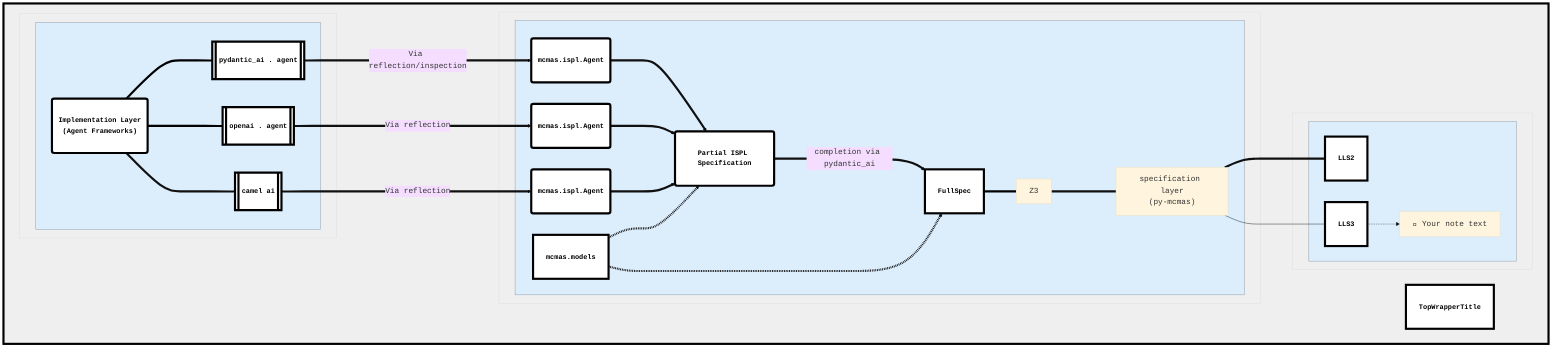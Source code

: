 %%{init: {
    'theme': 'base',
    'themeVariables': {
      'fill':'#efefef',
      'background':'#efefef',
       'fontSize': '18px',  
       'fontFamily': 'JetBrains Mono, monospace',
    'cLabelFontSize': '16px'
    }
}}%%flowchart TD
    %% ░░░░░░░░░░░░░░░░░░░░░░░░░░░░░░░░░
    %% ░░░░░░░░░░░░░░░░░░░░░░░░░░░░░░░░░
    subgraph TopWrapper [" "]
      TopWrapperTitle
      %% HLTitle["Agent Object"]---MCMAS
      %% invisible3["⠀⠀⠀⠀⠀⠀⠀⠀⠀⠀⠀⠀⠀⠀"]
      subgraph HLWrapper [" "]
        subgraph HLSubgraph [" "]
          SpecFrag1("mcmas.ispl.Agent")--->Spec
          SpecFrag2("mcmas.ispl.Agent")--->Spec
          SpecFrag3("mcmas.ispl.Agent")--->Spec
          HLW1-..->Spec
          Spec("Partial ISPL Specification")--->|"completion via pydantic_ai"| FullSpec
          HLW1 -.->  FullSpec
          %% invisible3----MCMAS
          FullSpec---Z3----ZONK["specification layer<br/>(py-mcmas)"]
        end
      end
      
    %% ░░░░░░░░░░░░░░░░░░░░░░░░░░░░░░░░░
    subgraph MWrapper [" "]
      %% LLSubgraph----Middle
      %% subgraph LLSubgraphTitle [" "]
      %%   %% aaa----------bbbb
      %%   %% class aaa,bbb invisible
      %% end
      Frameworks("Implementation Layer<br/>(Agent Frameworks)")
      subgraph MSubgraph [" "]
        Frameworks----pydanticAI[["pydantic_ai . agent"]]--->|"Via reflection/inspection"| SpecFrag1
        Frameworks---- openAI[["openai . agent"]]--->|"Via reflection"| SpecFrag2
        Frameworks----camelAI[["camel ai"]]--->|"Via reflection"| SpecFrag3
      end
    end
    subgraph LLWrapper [" "]
      Frameworks
      
      subgraph LLSubgraph [" "]
        ZONK---LLS2 
        ZONK---LLS3
        HLW1["mcmas.models"]
LLS3 -.-> Note1["📝 Your note text"]
%% Frameworks----pydanticAI[["pydantic_ai . agent"]]--->SpecFrag1
        %% Frameworks---- openAI[["openai . agent"]]--->SpecFrag2
        %% Frameworks----camelAI[["camel ai"]]--->SpecFrag3
      end
    end 
    %% ░░░░░░░░░░░░░░░░░░░░░░░░░░░░░░░░░
  end
%% ░░░░░░░░░░░░░░░░░░░░░░░░░░░░░░░░░

linkStyle 0 stroke-width:5px
linkStyle 1 stroke-width:5px
linkStyle 2 stroke-width:5px
linkStyle 3 stroke-width:5px 
linkStyle 4 stroke-width:5px 
linkStyle 5 stroke-width:5px
 
linkStyle 9 stroke-width:5px 
linkStyle 11 stroke-width:5px 

linkStyle 12 stroke-width:5px 
linkStyle 13 stroke-width:5px 
linkStyle 13 stroke-width:5px 
linkStyle 14 stroke-width:5px
%% stroke:transparent
%% linkStyle 3 stroke:transparent
%% linkStyle 4 stroke-width:3px,stroke:black
%% linkStyle 5,6,7,8 stroke-width:3px,stroke:black
%% linkStyle 9,10,11,12 stroke-width:3px,fill:none,stroke:black

%% classDef invisibleLine stroke:transparent
linkStyle 7 stroke-width:5px 
linkStyle 6 stroke-width:5px,stroke:black
linkStyle 8 stroke-width:5px,stroke:black 
linkStyle 10 stroke-width:5px,stroke:black  

classDef TopTitleStyle fill:none,stroke:none,color:#2c3e50,font-size:14px,font-weight:bold

classDef Wrapper fill:#efefef,stroke-width:1px,stroke:black,width:%

classDef Border fill:#efefef,stroke:#ddd,stroke-width:4x,padding:5px,font-size:23px

classDef Blue fill:#dcedfc,stroke:#8795a0

classDef SubgraphTitle fill:transparent,stroke-width:0px,stroke:none,color:black,font-size:28px,font-weight:bold

classDef PageOutline stroke-width:5px,stroke:black,padding:15px,fill:#efefef

%% ░░░░░░░░░░░░░░░░░░░░░░░░░░░░░░░░░

class TopWrapper PageOutline
class LLWrapper,HLWrapper Wrapper
class LLSubgraph,HLSubgraph Blue
class HLWrapper,LLWrapper,MWrapper,TitleWrapper Border
class HLSubgraph,LLSubgraph,MSubgraph Blue
class HLTitle,LLTitle,LLSubgraphTitle,HLSubgraphTitle SubgraphTitle
class LLM,Dict,Code DataType
class pydanticAI,camelAI,openAI PydanticType
class SpecFrag1,SpecFrag2,SpecFrag3,UserConstraints,FullSpec,TopWrapperTitle PydanticType
class Spec,LLS2,LLS3,LLW1,HLW1,HLS1 PydanticType
class Frameworks PydanticType

class MCMAS McmasType
class invisible1,invisible2,invisible3 invisible

%% ░░░░░░░░░░░░░░░░░░░░░░░░░░░░░░░░░

classDef DataType fill:#ffffff,color:white,font-weight:bolder,font-size:22px,stroke:black,stroke-width:3px,padding:10px

classDef PydanticType fill:white,stroke:black,stroke-width:5px,font-size:16px,color:black,font-weight:bolder,padding:20px

classDef McmasType fill:#efefef,stroke:black,stroke-width:3px,font-weight:bolder,font-size:13px,color:black

classDef invisible fill:transparent,stroke:transparent


%% ░░░░░░░░░░░░░░░░░░░░░░░░░░░░░░░░░

%%rgb(166, 179, 188)
%% #b9c1c8
%% #c1c8ce
%% #c9cfd4
%% #d0d6da
%% #d8dde0
%% #e0e3e6
%% #e7eaec
%% #eff1f2
%% #f7f8f8
%% #ffffff
%% 
%% #8795a0
%% #96a2ab
%% #a4aeb7
%% #b2bbc2
%% #c0c8cd
%% #ced4d9
%% #dde1e4